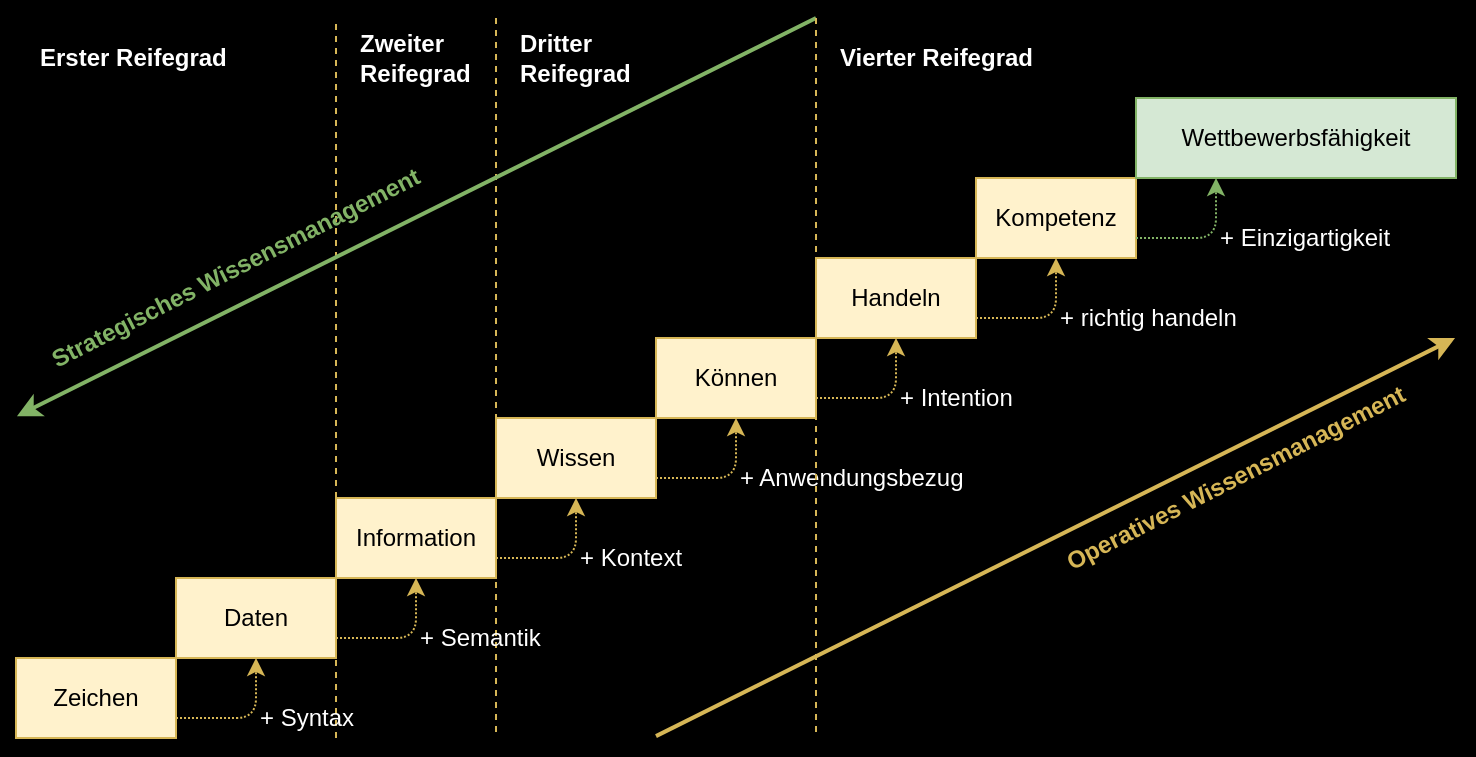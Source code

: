 <mxfile compressed="false" version="14.4.2" type="device">
  <diagram id="hIg1VXL6-gOzjGdH-8W4" name="Seite-1">
    <mxGraphModel dx="782" dy="497" grid="1" gridSize="10" guides="1" tooltips="1" connect="1" arrows="1" fold="1" page="1" pageScale="1" pageWidth="827" pageHeight="1169" background="#000000" math="0" shadow="0">
      <root>
        <mxCell id="0" />
        <mxCell id="1" parent="0" />
        <mxCell id="gi3XTmm9TQ9R8QH22IVq-2" value="" style="endArrow=none;dashed=1;html=1;fontColor=#FFFFFF;exitX=0;exitY=0;exitDx=0;exitDy=0;entryX=0;entryY=1;entryDx=0;entryDy=0;fillColor=#fff2cc;strokeColor=#d6b656;" edge="1" parent="1" source="OFOcr-th_Rkob3Kqex2W-40" target="OFOcr-th_Rkob3Kqex2W-40">
          <mxGeometry width="50" height="50" relative="1" as="geometry">
            <mxPoint x="364" y="20" as="sourcePoint" />
            <mxPoint x="414" y="-30" as="targetPoint" />
          </mxGeometry>
        </mxCell>
        <mxCell id="gi3XTmm9TQ9R8QH22IVq-1" value="" style="endArrow=none;dashed=1;html=1;entryX=1;entryY=0;entryDx=0;entryDy=0;exitX=1;exitY=1;exitDx=0;exitDy=0;fillColor=#fff2cc;strokeColor=#d6b656;" edge="1" parent="1" source="OFOcr-th_Rkob3Kqex2W-42" target="OFOcr-th_Rkob3Kqex2W-42">
          <mxGeometry width="50" height="50" relative="1" as="geometry">
            <mxPoint x="10" y="150" as="sourcePoint" />
            <mxPoint x="60" y="100" as="targetPoint" />
          </mxGeometry>
        </mxCell>
        <mxCell id="OFOcr-th_Rkob3Kqex2W-41" value="" style="rounded=0;whiteSpace=wrap;html=1;strokeWidth=1;align=left;shadow=0;glass=0;sketch=0;dashed=1;dashPattern=1 2;fillColor=none;strokeColor=none;" parent="1" vertex="1">
          <mxGeometry x="520" y="40" width="320" height="360" as="geometry" />
        </mxCell>
        <mxCell id="OFOcr-th_Rkob3Kqex2W-40" value="" style="rounded=0;whiteSpace=wrap;html=1;strokeWidth=1;align=left;shadow=0;glass=0;sketch=0;dashed=1;dashPattern=1 2;fillColor=none;strokeColor=none;" parent="1" vertex="1">
          <mxGeometry x="360" y="40" width="160" height="360" as="geometry" />
        </mxCell>
        <mxCell id="OFOcr-th_Rkob3Kqex2W-42" value="" style="rounded=0;whiteSpace=wrap;html=1;strokeWidth=1;align=left;glass=0;sketch=0;shadow=0;dashed=1;dashPattern=1 2;fillColor=none;strokeColor=none;" parent="1" vertex="1">
          <mxGeometry x="120" y="40" width="160" height="360" as="geometry" />
        </mxCell>
        <mxCell id="OFOcr-th_Rkob3Kqex2W-43" value="" style="rounded=0;whiteSpace=wrap;html=1;strokeWidth=1;align=left;shadow=0;glass=0;sketch=0;dashed=1;dashPattern=1 2;fillColor=none;strokeColor=none;" parent="1" vertex="1">
          <mxGeometry x="280" y="40" width="80" height="360" as="geometry" />
        </mxCell>
        <mxCell id="OFOcr-th_Rkob3Kqex2W-1" value="Information" style="rounded=0;whiteSpace=wrap;html=1;fillColor=#fff2cc;strokeColor=#d6b656;strokeWidth=1;" parent="1" vertex="1">
          <mxGeometry x="280" y="280" width="80" height="40" as="geometry" />
        </mxCell>
        <mxCell id="OFOcr-th_Rkob3Kqex2W-7" value="Kompetenz" style="rounded=0;whiteSpace=wrap;html=1;fillColor=#fff2cc;strokeColor=#d6b656;strokeWidth=1;" parent="1" vertex="1">
          <mxGeometry x="600" y="120" width="80" height="40" as="geometry" />
        </mxCell>
        <mxCell id="OFOcr-th_Rkob3Kqex2W-8" value="Wettbewerbsfähigkeit" style="rounded=0;whiteSpace=wrap;html=1;fillColor=#d5e8d4;strokeColor=#82b366;strokeWidth=1;" parent="1" vertex="1">
          <mxGeometry x="680" y="80" width="160" height="40" as="geometry" />
        </mxCell>
        <mxCell id="OFOcr-th_Rkob3Kqex2W-10" value="" style="endArrow=classic;html=1;exitX=1;exitY=0.75;exitDx=0;exitDy=0;entryX=0.5;entryY=1;entryDx=0;entryDy=0;dashed=1;dashPattern=1 1;fillColor=#fff2cc;strokeColor=#d6b656;strokeWidth=1;" parent="1" edge="1">
          <mxGeometry width="50" height="50" relative="1" as="geometry">
            <mxPoint x="200" y="390" as="sourcePoint" />
            <mxPoint x="240" y="360" as="targetPoint" />
            <Array as="points">
              <mxPoint x="240" y="390" />
            </Array>
          </mxGeometry>
        </mxCell>
        <mxCell id="OFOcr-th_Rkob3Kqex2W-11" value="" style="endArrow=classic;html=1;dashed=1;dashPattern=1 1;strokeWidth=1;fillColor=#fff2cc;strokeColor=#d6b656;exitX=1;exitY=0.75;exitDx=0;exitDy=0;entryX=0.5;entryY=1;entryDx=0;entryDy=0;" parent="1" target="OFOcr-th_Rkob3Kqex2W-1" edge="1">
          <mxGeometry width="50" height="50" relative="1" as="geometry">
            <mxPoint x="280" y="350" as="sourcePoint" />
            <mxPoint x="340" y="330" as="targetPoint" />
            <Array as="points">
              <mxPoint x="320" y="350" />
            </Array>
          </mxGeometry>
        </mxCell>
        <mxCell id="OFOcr-th_Rkob3Kqex2W-12" value="" style="endArrow=classic;html=1;dashed=1;dashPattern=1 1;strokeWidth=1;exitX=1;exitY=0.75;exitDx=0;exitDy=0;entryX=0.5;entryY=1;entryDx=0;entryDy=0;fillColor=#fff2cc;strokeColor=#d6b656;" parent="1" source="OFOcr-th_Rkob3Kqex2W-1" edge="1">
          <mxGeometry width="50" height="50" relative="1" as="geometry">
            <mxPoint x="375" y="320" as="sourcePoint" />
            <mxPoint x="400" y="280" as="targetPoint" />
            <Array as="points">
              <mxPoint x="400" y="310" />
            </Array>
          </mxGeometry>
        </mxCell>
        <mxCell id="OFOcr-th_Rkob3Kqex2W-13" value="" style="endArrow=classic;html=1;dashed=1;dashPattern=1 1;strokeWidth=1;exitX=1;exitY=0.75;exitDx=0;exitDy=0;entryX=0.5;entryY=1;entryDx=0;entryDy=0;fillColor=#fff2cc;strokeColor=#d6b656;" parent="1" edge="1">
          <mxGeometry width="50" height="50" relative="1" as="geometry">
            <mxPoint x="440" y="270" as="sourcePoint" />
            <mxPoint x="480" y="240" as="targetPoint" />
            <Array as="points">
              <mxPoint x="480" y="270" />
            </Array>
          </mxGeometry>
        </mxCell>
        <mxCell id="OFOcr-th_Rkob3Kqex2W-14" value="" style="endArrow=classic;html=1;dashed=1;dashPattern=1 1;strokeWidth=1;exitX=1;exitY=0.75;exitDx=0;exitDy=0;entryX=0.5;entryY=1;entryDx=0;entryDy=0;fillColor=#fff2cc;strokeColor=#d6b656;" parent="1" edge="1">
          <mxGeometry width="50" height="50" relative="1" as="geometry">
            <mxPoint x="520" y="230" as="sourcePoint" />
            <mxPoint x="560" y="200" as="targetPoint" />
            <Array as="points">
              <mxPoint x="560" y="230" />
            </Array>
          </mxGeometry>
        </mxCell>
        <mxCell id="OFOcr-th_Rkob3Kqex2W-15" value="" style="endArrow=classic;html=1;dashed=1;dashPattern=1 1;strokeWidth=1;exitX=1;exitY=0.75;exitDx=0;exitDy=0;entryX=0.5;entryY=1;entryDx=0;entryDy=0;fillColor=#fff2cc;strokeColor=#d6b656;" parent="1" target="OFOcr-th_Rkob3Kqex2W-7" edge="1">
          <mxGeometry width="50" height="50" relative="1" as="geometry">
            <mxPoint x="600" y="190" as="sourcePoint" />
            <mxPoint x="670" y="170" as="targetPoint" />
            <Array as="points">
              <mxPoint x="640" y="190" />
            </Array>
          </mxGeometry>
        </mxCell>
        <mxCell id="OFOcr-th_Rkob3Kqex2W-16" value="" style="endArrow=classic;html=1;dashed=1;dashPattern=1 1;strokeWidth=1;entryX=0.25;entryY=1;entryDx=0;entryDy=0;exitX=1;exitY=0.75;exitDx=0;exitDy=0;fillColor=#d5e8d4;strokeColor=#82b366;" parent="1" source="OFOcr-th_Rkob3Kqex2W-7" target="OFOcr-th_Rkob3Kqex2W-8" edge="1">
          <mxGeometry width="50" height="50" relative="1" as="geometry">
            <mxPoint x="700" y="180" as="sourcePoint" />
            <mxPoint x="750" y="130" as="targetPoint" />
            <Array as="points">
              <mxPoint x="720" y="150" />
            </Array>
          </mxGeometry>
        </mxCell>
        <mxCell id="OFOcr-th_Rkob3Kqex2W-18" value="+ Syntax" style="text;html=1;strokeColor=none;fillColor=none;align=left;verticalAlign=middle;whiteSpace=wrap;rounded=0;fontColor=#FFFFFF;" parent="1" vertex="1">
          <mxGeometry x="240" y="380" width="50" height="20" as="geometry" />
        </mxCell>
        <mxCell id="OFOcr-th_Rkob3Kqex2W-20" value="+ Semantik" style="text;html=1;strokeColor=none;fillColor=none;align=left;verticalAlign=middle;whiteSpace=wrap;rounded=0;fontColor=#FFFFFF;" parent="1" vertex="1">
          <mxGeometry x="320" y="340" width="80" height="20" as="geometry" />
        </mxCell>
        <mxCell id="OFOcr-th_Rkob3Kqex2W-21" value="+ Kontext" style="text;html=1;strokeColor=none;fillColor=none;align=left;verticalAlign=middle;whiteSpace=wrap;rounded=0;fontColor=#FFFFFF;" parent="1" vertex="1">
          <mxGeometry x="400" y="300" width="120" height="20" as="geometry" />
        </mxCell>
        <mxCell id="OFOcr-th_Rkob3Kqex2W-22" value="+ Anwendungsbezug" style="text;html=1;strokeColor=none;fillColor=none;align=left;verticalAlign=middle;whiteSpace=wrap;rounded=0;fontColor=#FFFFFF;" parent="1" vertex="1">
          <mxGeometry x="480" y="260" width="120" height="20" as="geometry" />
        </mxCell>
        <mxCell id="OFOcr-th_Rkob3Kqex2W-23" value="+ Intention" style="text;html=1;strokeColor=none;fillColor=none;align=left;verticalAlign=middle;whiteSpace=wrap;rounded=0;fontColor=#FFFFFF;" parent="1" vertex="1">
          <mxGeometry x="560" y="220" width="120" height="20" as="geometry" />
        </mxCell>
        <mxCell id="OFOcr-th_Rkob3Kqex2W-24" value="+ richtig handeln" style="text;html=1;strokeColor=none;fillColor=none;align=left;verticalAlign=middle;whiteSpace=wrap;rounded=0;fontColor=#FFFFFF;" parent="1" vertex="1">
          <mxGeometry x="640" y="180" width="120" height="20" as="geometry" />
        </mxCell>
        <mxCell id="OFOcr-th_Rkob3Kqex2W-25" value="+ Einzigartigkeit" style="text;html=1;strokeColor=none;fillColor=none;align=left;verticalAlign=middle;whiteSpace=wrap;rounded=0;fontColor=#FFFFFF;" parent="1" vertex="1">
          <mxGeometry x="720" y="140" width="90" height="20" as="geometry" />
        </mxCell>
        <mxCell id="OFOcr-th_Rkob3Kqex2W-28" value="Zeichen" style="rounded=0;whiteSpace=wrap;html=1;fillColor=#fff2cc;strokeColor=#d6b656;strokeWidth=1;" parent="1" vertex="1">
          <mxGeometry x="120" y="360" width="80" height="40" as="geometry" />
        </mxCell>
        <mxCell id="OFOcr-th_Rkob3Kqex2W-29" value="Daten&lt;span style=&quot;color: rgba(0 , 0 , 0 , 0) ; font-family: monospace ; font-size: 0px&quot;&gt;%3CmxGraphModel%3E%3Croot%3E%3CmxCell%20id%3D%220%22%2F%3E%3CmxCell%20id%3D%221%22%20parent%3D%220%22%2F%3E%3CmxCell%20id%3D%222%22%20value%3D%22Information%22%20style%3D%22rounded%3D0%3BwhiteSpace%3Dwrap%3Bhtml%3D1%3BfillColor%3D%23ffe6cc%3BstrokeColor%3D%23d79b00%3B%22%20vertex%3D%221%22%20parent%3D%221%22%3E%3CmxGeometry%20x%3D%22280%22%20y%3D%22200%22%20width%3D%2280%22%20height%3D%2240%22%20as%3D%22geometry%22%2F%3E%3C%2FmxCell%3E%3C%2Froot%3E%3C%2FmxGraphModel%3E&lt;/span&gt;" style="rounded=0;whiteSpace=wrap;html=1;strokeColor=#d6b656;strokeWidth=1;fillColor=#fff2cc;" parent="1" vertex="1">
          <mxGeometry x="200" y="320" width="80" height="40" as="geometry" />
        </mxCell>
        <mxCell id="OFOcr-th_Rkob3Kqex2W-30" value="Wissen" style="rounded=0;whiteSpace=wrap;html=1;fillColor=#fff2cc;strokeColor=#d6b656;strokeWidth=1;" parent="1" vertex="1">
          <mxGeometry x="360" y="240" width="80" height="40" as="geometry" />
        </mxCell>
        <mxCell id="OFOcr-th_Rkob3Kqex2W-31" value="Können" style="rounded=0;whiteSpace=wrap;html=1;fillColor=#fff2cc;strokeColor=#d6b656;strokeWidth=1;" parent="1" vertex="1">
          <mxGeometry x="440" y="200" width="80" height="40" as="geometry" />
        </mxCell>
        <mxCell id="OFOcr-th_Rkob3Kqex2W-32" value="Handeln" style="rounded=0;whiteSpace=wrap;html=1;fillColor=#fff2cc;strokeColor=#d6b656;strokeWidth=1;" parent="1" vertex="1">
          <mxGeometry x="520" y="160" width="80" height="40" as="geometry" />
        </mxCell>
        <mxCell id="OFOcr-th_Rkob3Kqex2W-46" value="Erster Reifegrad" style="text;html=1;strokeColor=none;fillColor=none;align=left;verticalAlign=middle;whiteSpace=wrap;rounded=0;shadow=0;glass=1;sketch=1;fontStyle=1;fontColor=#FFFFFF;" parent="1" vertex="1">
          <mxGeometry x="130" y="40" width="100" height="40" as="geometry" />
        </mxCell>
        <mxCell id="OFOcr-th_Rkob3Kqex2W-47" value="Zweiter&lt;br&gt;Reifegrad" style="text;html=1;strokeColor=none;fillColor=none;align=left;verticalAlign=middle;whiteSpace=wrap;rounded=0;shadow=0;glass=1;sketch=1;fontStyle=1;fontColor=#FFFFFF;" parent="1" vertex="1">
          <mxGeometry x="290" y="40" width="70" height="40" as="geometry" />
        </mxCell>
        <mxCell id="OFOcr-th_Rkob3Kqex2W-48" value="Dritter Reifegrad" style="text;html=1;strokeColor=none;fillColor=none;align=left;verticalAlign=middle;whiteSpace=wrap;rounded=0;shadow=0;glass=1;sketch=1;fontStyle=1;fontColor=#FFFFFF;" parent="1" vertex="1">
          <mxGeometry x="370" y="40" width="90" height="40" as="geometry" />
        </mxCell>
        <mxCell id="CuwCa1YPyl0v1B2C0EM_-7" value="" style="endArrow=classic;html=1;strokeWidth=2;fillColor=#d5e8d4;strokeColor=#82b366;exitX=1;exitY=0;exitDx=0;exitDy=0;entryX=0.003;entryY=0.553;entryDx=0;entryDy=0;entryPerimeter=0;" parent="1" source="OFOcr-th_Rkob3Kqex2W-40" target="OFOcr-th_Rkob3Kqex2W-42" edge="1">
          <mxGeometry width="50" height="50" relative="1" as="geometry">
            <mxPoint x="560" y="40" as="sourcePoint" />
            <mxPoint x="120" y="260" as="targetPoint" />
          </mxGeometry>
        </mxCell>
        <mxCell id="OFOcr-th_Rkob3Kqex2W-49" value="Vierter Reifegrad" style="text;html=1;strokeColor=none;fillColor=none;align=left;verticalAlign=middle;whiteSpace=wrap;rounded=0;shadow=0;glass=1;sketch=1;fontStyle=1;fontColor=#FFFFFF;" parent="1" vertex="1">
          <mxGeometry x="530" y="40" width="100" height="40" as="geometry" />
        </mxCell>
        <mxCell id="3NU7jLvZuypvNY_MThTL-1" value="" style="endArrow=none;html=1;strokeWidth=2;fillColor=#fff2cc;strokeColor=#d6b656;exitX=1;exitY=0;exitDx=0;exitDy=0;entryX=0.003;entryY=0.553;entryDx=0;entryDy=0;entryPerimeter=0;startArrow=classic;startFill=1;endFill=0;" parent="1" edge="1">
          <mxGeometry width="50" height="50" relative="1" as="geometry">
            <mxPoint x="839.52" y="200" as="sourcePoint" />
            <mxPoint x="440" y="399.08" as="targetPoint" />
          </mxGeometry>
        </mxCell>
        <mxCell id="3NU7jLvZuypvNY_MThTL-2" value="Strategisches Wissensmanagement" style="text;html=1;strokeColor=none;fillColor=none;align=center;verticalAlign=middle;whiteSpace=wrap;rounded=0;dashed=1;dashPattern=1 2;fontColor=#82B366;fontStyle=1;rotation=333;" parent="1" vertex="1">
          <mxGeometry x="120" y="150" width="220" height="30" as="geometry" />
        </mxCell>
        <mxCell id="3NU7jLvZuypvNY_MThTL-3" value="Operatives Wissensmanagement" style="text;html=1;strokeColor=none;fillColor=none;align=center;verticalAlign=middle;whiteSpace=wrap;rounded=0;dashed=1;dashPattern=1 2;fontStyle=1;rotation=333;fontColor=#D6B656;" parent="1" vertex="1">
          <mxGeometry x="620" y="255" width="220" height="30" as="geometry" />
        </mxCell>
        <mxCell id="gi3XTmm9TQ9R8QH22IVq-5" value="" style="endArrow=none;dashed=1;html=1;exitX=1;exitY=0;exitDx=0;exitDy=0;entryX=0;entryY=1;entryDx=0;entryDy=0;fontColor=#FFFFFF;fillColor=#fff2cc;strokeColor=#d6b656;" edge="1" parent="1" source="OFOcr-th_Rkob3Kqex2W-40" target="OFOcr-th_Rkob3Kqex2W-41">
          <mxGeometry width="50" height="50" relative="1" as="geometry">
            <mxPoint x="520" y="40" as="sourcePoint" />
            <mxPoint x="540" y="420.8" as="targetPoint" />
          </mxGeometry>
        </mxCell>
      </root>
    </mxGraphModel>
  </diagram>
</mxfile>
